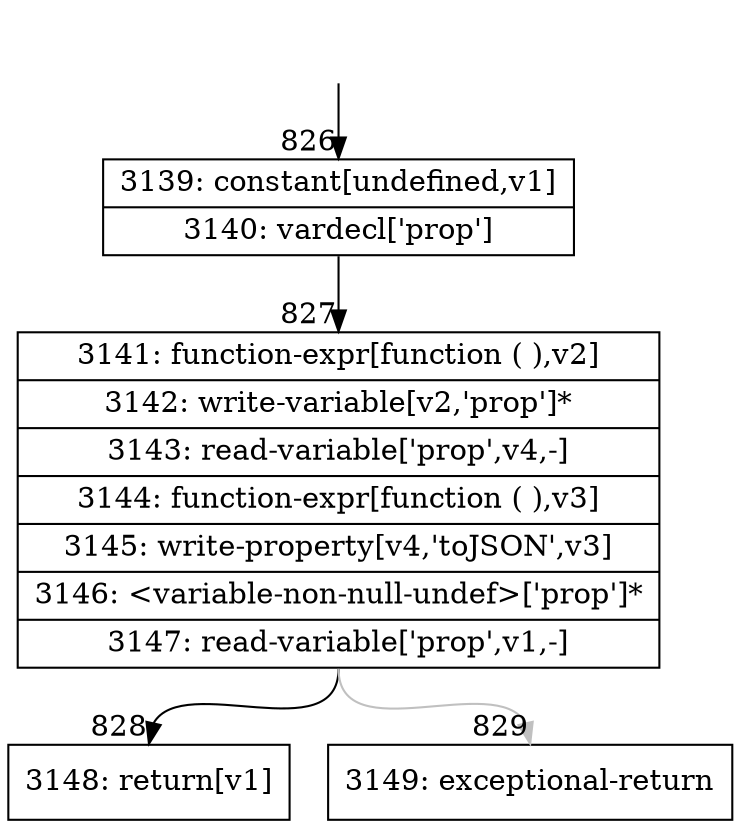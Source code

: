 digraph {
rankdir="TD"
BB_entry20[shape=none,label=""];
BB_entry20 -> BB826 [tailport=s, headport=n, headlabel="    826"]
BB826 [shape=record label="{3139: constant[undefined,v1]|3140: vardecl['prop']}" ] 
BB826 -> BB827 [tailport=s, headport=n, headlabel="      827"]
BB827 [shape=record label="{3141: function-expr[function ( ),v2]|3142: write-variable[v2,'prop']*|3143: read-variable['prop',v4,-]|3144: function-expr[function ( ),v3]|3145: write-property[v4,'toJSON',v3]|3146: \<variable-non-null-undef\>['prop']*|3147: read-variable['prop',v1,-]}" ] 
BB827 -> BB828 [tailport=s, headport=n, headlabel="      828"]
BB827 -> BB829 [tailport=s, headport=n, color=gray, headlabel="      829"]
BB828 [shape=record label="{3148: return[v1]}" ] 
BB829 [shape=record label="{3149: exceptional-return}" ] 
//#$~ 538
}
